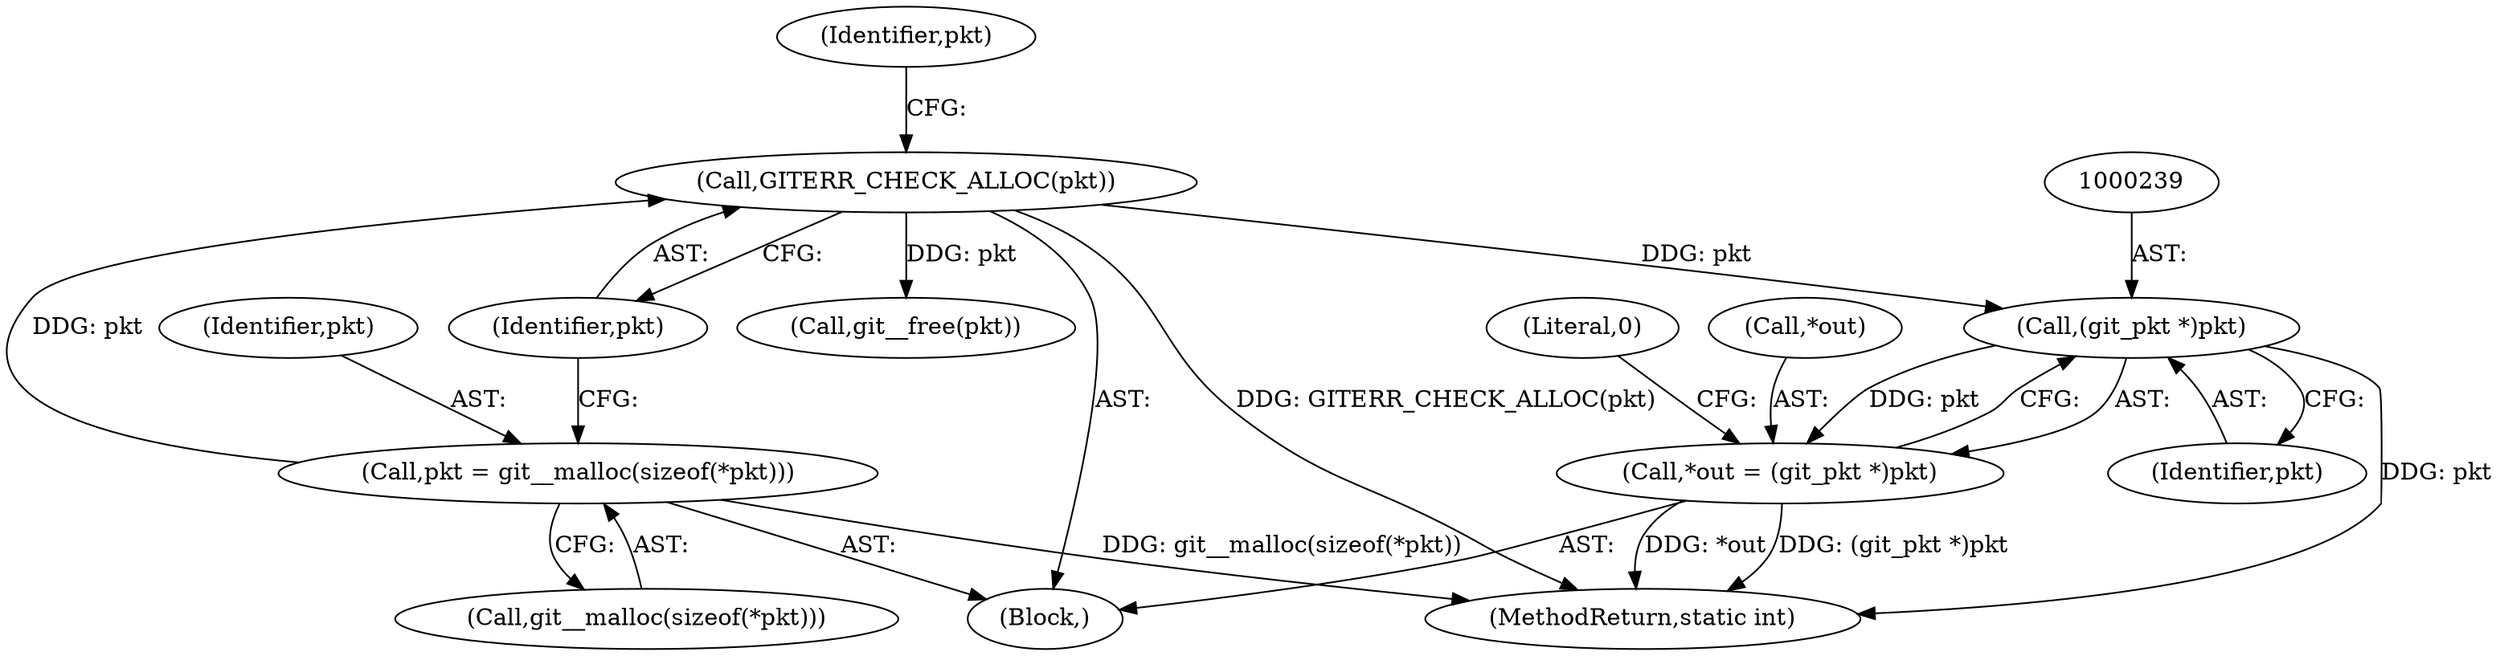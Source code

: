 digraph "0_libgit2_1f9a8510e1d2f20ed7334eeeddb92c4dd8e7c649@pointer" {
"1000238" [label="(Call,(git_pkt *)pkt)"];
"1000115" [label="(Call,GITERR_CHECK_ALLOC(pkt))"];
"1000109" [label="(Call,pkt = git__malloc(sizeof(*pkt)))"];
"1000235" [label="(Call,*out = (git_pkt *)pkt)"];
"1000116" [label="(Identifier,pkt)"];
"1000109" [label="(Call,pkt = git__malloc(sizeof(*pkt)))"];
"1000110" [label="(Identifier,pkt)"];
"1000240" [label="(Identifier,pkt)"];
"1000105" [label="(Block,)"];
"1000256" [label="(MethodReturn,static int)"];
"1000238" [label="(Call,(git_pkt *)pkt)"];
"1000235" [label="(Call,*out = (git_pkt *)pkt)"];
"1000119" [label="(Identifier,pkt)"];
"1000251" [label="(Call,git__free(pkt))"];
"1000242" [label="(Literal,0)"];
"1000236" [label="(Call,*out)"];
"1000111" [label="(Call,git__malloc(sizeof(*pkt)))"];
"1000115" [label="(Call,GITERR_CHECK_ALLOC(pkt))"];
"1000238" -> "1000235"  [label="AST: "];
"1000238" -> "1000240"  [label="CFG: "];
"1000239" -> "1000238"  [label="AST: "];
"1000240" -> "1000238"  [label="AST: "];
"1000235" -> "1000238"  [label="CFG: "];
"1000238" -> "1000256"  [label="DDG: pkt"];
"1000238" -> "1000235"  [label="DDG: pkt"];
"1000115" -> "1000238"  [label="DDG: pkt"];
"1000115" -> "1000105"  [label="AST: "];
"1000115" -> "1000116"  [label="CFG: "];
"1000116" -> "1000115"  [label="AST: "];
"1000119" -> "1000115"  [label="CFG: "];
"1000115" -> "1000256"  [label="DDG: GITERR_CHECK_ALLOC(pkt)"];
"1000109" -> "1000115"  [label="DDG: pkt"];
"1000115" -> "1000251"  [label="DDG: pkt"];
"1000109" -> "1000105"  [label="AST: "];
"1000109" -> "1000111"  [label="CFG: "];
"1000110" -> "1000109"  [label="AST: "];
"1000111" -> "1000109"  [label="AST: "];
"1000116" -> "1000109"  [label="CFG: "];
"1000109" -> "1000256"  [label="DDG: git__malloc(sizeof(*pkt))"];
"1000235" -> "1000105"  [label="AST: "];
"1000236" -> "1000235"  [label="AST: "];
"1000242" -> "1000235"  [label="CFG: "];
"1000235" -> "1000256"  [label="DDG: *out"];
"1000235" -> "1000256"  [label="DDG: (git_pkt *)pkt"];
}
